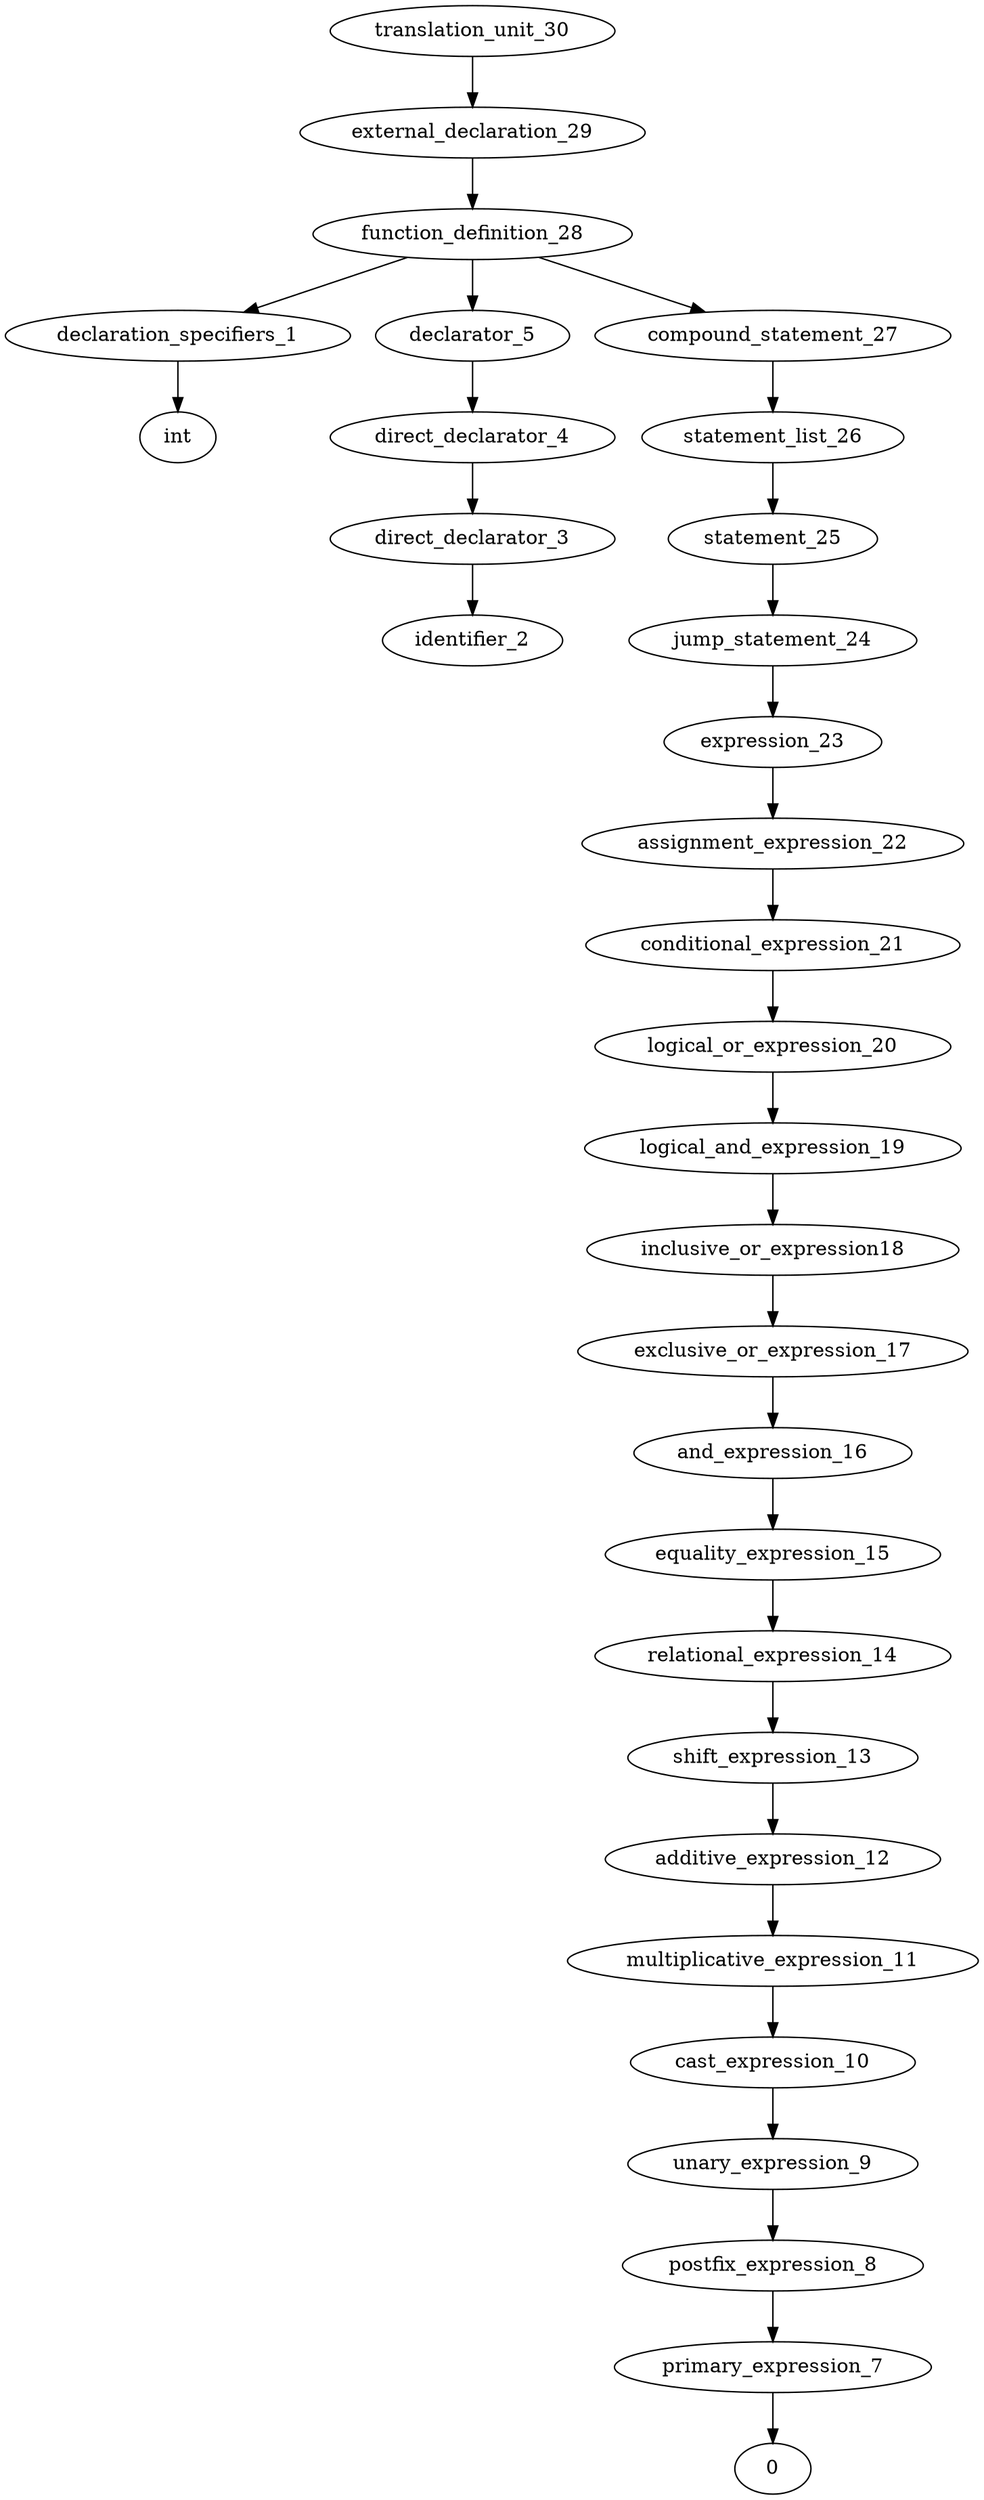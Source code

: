 digraph AST {
	translation_unit_30 -> external_declaration_29;
	external_declaration_29 -> function_definition_28;
	function_definition_28 -> declaration_specifiers_1;
	declaration_specifiers_1 -> type_specifier_0;
	type_specifier_0 [label="int"]
	function_definition_28 -> declarator_5;
	declarator_5 -> direct_declarator_4;
	direct_declarator_4 -> direct_declarator_3;
	direct_declarator_3 -> identifier_2;
	function_definition_28 -> compound_statement_27;
	compound_statement_27 -> statement_list_26;
	statement_list_26 -> statement_25;
	statement_25 -> jump_statement_24;
	jump_statement_24 -> expression_23;
	expression_23 -> assignment_expression_22;
	assignment_expression_22 -> conditional_expression_21;
	conditional_expression_21 -> logical_or_expression_20;
	logical_or_expression_20 -> logical_and_expression_19;
	logical_and_expression_19 -> inclusive_or_expression18;
	inclusive_or_expression18 -> exclusive_or_expression_17;
	exclusive_or_expression_17 -> and_expression_16;
	and_expression_16 -> equality_expression_15;
	equality_expression_15 -> relational_expression_14;
	relational_expression_14 -> shift_expression_13;
	shift_expression_13 -> additive_expression_12;
	additive_expression_12 -> multiplicative_expression_11;
	multiplicative_expression_11 -> cast_expression_10;
	cast_expression_10 -> unary_expression_9;
	unary_expression_9 -> postfix_expression_8;
	postfix_expression_8 -> primary_expression_7;
	primary_expression_7 -> constant_6;
	constant_6 [label="0"]
}
